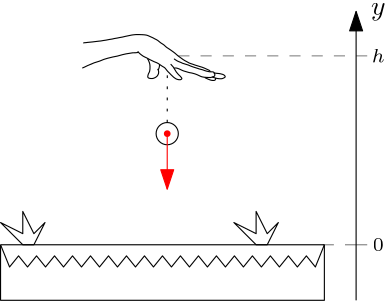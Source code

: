 <?xml version="1.0"?>
<!DOCTYPE ipe SYSTEM "ipe.dtd">
<ipe version="70218" creator="Ipe 7.2.28">
<info created="D:20241001165906" modified="D:20241001170721"/>
<ipestyle name="basic">
<symbol name="arrow/arc(spx)">
<path stroke="sym-stroke" fill="sym-stroke" pen="sym-pen">
0 0 m
-1 0.333 l
-1 -0.333 l
h
</path>
</symbol>
<symbol name="arrow/farc(spx)">
<path stroke="sym-stroke" fill="white" pen="sym-pen">
0 0 m
-1 0.333 l
-1 -0.333 l
h
</path>
</symbol>
<symbol name="arrow/ptarc(spx)">
<path stroke="sym-stroke" fill="sym-stroke" pen="sym-pen">
0 0 m
-1 0.333 l
-0.8 0 l
-1 -0.333 l
h
</path>
</symbol>
<symbol name="arrow/fptarc(spx)">
<path stroke="sym-stroke" fill="white" pen="sym-pen">
0 0 m
-1 0.333 l
-0.8 0 l
-1 -0.333 l
h
</path>
</symbol>
<symbol name="mark/circle(sx)" transformations="translations">
<path fill="sym-stroke">
0.6 0 0 0.6 0 0 e
0.4 0 0 0.4 0 0 e
</path>
</symbol>
<symbol name="mark/disk(sx)" transformations="translations">
<path fill="sym-stroke">
0.6 0 0 0.6 0 0 e
</path>
</symbol>
<symbol name="mark/fdisk(sfx)" transformations="translations">
<group>
<path fill="sym-fill">
0.5 0 0 0.5 0 0 e
</path>
<path fill="sym-stroke" fillrule="eofill">
0.6 0 0 0.6 0 0 e
0.4 0 0 0.4 0 0 e
</path>
</group>
</symbol>
<symbol name="mark/box(sx)" transformations="translations">
<path fill="sym-stroke" fillrule="eofill">
-0.6 -0.6 m
0.6 -0.6 l
0.6 0.6 l
-0.6 0.6 l
h
-0.4 -0.4 m
0.4 -0.4 l
0.4 0.4 l
-0.4 0.4 l
h
</path>
</symbol>
<symbol name="mark/square(sx)" transformations="translations">
<path fill="sym-stroke">
-0.6 -0.6 m
0.6 -0.6 l
0.6 0.6 l
-0.6 0.6 l
h
</path>
</symbol>
<symbol name="mark/fsquare(sfx)" transformations="translations">
<group>
<path fill="sym-fill">
-0.5 -0.5 m
0.5 -0.5 l
0.5 0.5 l
-0.5 0.5 l
h
</path>
<path fill="sym-stroke" fillrule="eofill">
-0.6 -0.6 m
0.6 -0.6 l
0.6 0.6 l
-0.6 0.6 l
h
-0.4 -0.4 m
0.4 -0.4 l
0.4 0.4 l
-0.4 0.4 l
h
</path>
</group>
</symbol>
<symbol name="mark/cross(sx)" transformations="translations">
<group>
<path fill="sym-stroke">
-0.43 -0.57 m
0.57 0.43 l
0.43 0.57 l
-0.57 -0.43 l
h
</path>
<path fill="sym-stroke">
-0.43 0.57 m
0.57 -0.43 l
0.43 -0.57 l
-0.57 0.43 l
h
</path>
</group>
</symbol>
<symbol name="arrow/fnormal(spx)">
<path stroke="sym-stroke" fill="white" pen="sym-pen">
0 0 m
-1 0.333 l
-1 -0.333 l
h
</path>
</symbol>
<symbol name="arrow/pointed(spx)">
<path stroke="sym-stroke" fill="sym-stroke" pen="sym-pen">
0 0 m
-1 0.333 l
-0.8 0 l
-1 -0.333 l
h
</path>
</symbol>
<symbol name="arrow/fpointed(spx)">
<path stroke="sym-stroke" fill="white" pen="sym-pen">
0 0 m
-1 0.333 l
-0.8 0 l
-1 -0.333 l
h
</path>
</symbol>
<symbol name="arrow/linear(spx)">
<path stroke="sym-stroke" pen="sym-pen">
-1 0.333 m
0 0 l
-1 -0.333 l
</path>
</symbol>
<symbol name="arrow/fdouble(spx)">
<path stroke="sym-stroke" fill="white" pen="sym-pen">
0 0 m
-1 0.333 l
-1 -0.333 l
h
-1 0 m
-2 0.333 l
-2 -0.333 l
h
</path>
</symbol>
<symbol name="arrow/double(spx)">
<path stroke="sym-stroke" fill="sym-stroke" pen="sym-pen">
0 0 m
-1 0.333 l
-1 -0.333 l
h
-1 0 m
-2 0.333 l
-2 -0.333 l
h
</path>
</symbol>
<symbol name="arrow/mid-normal(spx)">
<path stroke="sym-stroke" fill="sym-stroke" pen="sym-pen">
0.5 0 m
-0.5 0.333 l
-0.5 -0.333 l
h
</path>
</symbol>
<symbol name="arrow/mid-fnormal(spx)">
<path stroke="sym-stroke" fill="white" pen="sym-pen">
0.5 0 m
-0.5 0.333 l
-0.5 -0.333 l
h
</path>
</symbol>
<symbol name="arrow/mid-pointed(spx)">
<path stroke="sym-stroke" fill="sym-stroke" pen="sym-pen">
0.5 0 m
-0.5 0.333 l
-0.3 0 l
-0.5 -0.333 l
h
</path>
</symbol>
<symbol name="arrow/mid-fpointed(spx)">
<path stroke="sym-stroke" fill="white" pen="sym-pen">
0.5 0 m
-0.5 0.333 l
-0.3 0 l
-0.5 -0.333 l
h
</path>
</symbol>
<symbol name="arrow/mid-double(spx)">
<path stroke="sym-stroke" fill="sym-stroke" pen="sym-pen">
1 0 m
0 0.333 l
0 -0.333 l
h
0 0 m
-1 0.333 l
-1 -0.333 l
h
</path>
</symbol>
<symbol name="arrow/mid-fdouble(spx)">
<path stroke="sym-stroke" fill="white" pen="sym-pen">
1 0 m
0 0.333 l
0 -0.333 l
h
0 0 m
-1 0.333 l
-1 -0.333 l
h
</path>
</symbol>
<anglesize name="22.5 deg" value="22.5"/>
<anglesize name="30 deg" value="30"/>
<anglesize name="45 deg" value="45"/>
<anglesize name="60 deg" value="60"/>
<anglesize name="90 deg" value="90"/>
<arrowsize name="large" value="10"/>
<arrowsize name="small" value="5"/>
<arrowsize name="tiny" value="3"/>
<color name="blue" value="0 0 1"/>
<color name="brown" value="0.647 0.165 0.165"/>
<color name="darkblue" value="0 0 0.545"/>
<color name="darkcyan" value="0 0.545 0.545"/>
<color name="darkgray" value="0.663"/>
<color name="darkgreen" value="0 0.392 0"/>
<color name="darkmagenta" value="0.545 0 0.545"/>
<color name="darkorange" value="1 0.549 0"/>
<color name="darkred" value="0.545 0 0"/>
<color name="gold" value="1 0.843 0"/>
<color name="gray" value="0.745"/>
<color name="green" value="0 1 0"/>
<color name="lightblue" value="0.678 0.847 0.902"/>
<color name="lightcyan" value="0.878 1 1"/>
<color name="lightgray" value="0.827"/>
<color name="lightgreen" value="0.565 0.933 0.565"/>
<color name="lightyellow" value="1 1 0.878"/>
<color name="navy" value="0 0 0.502"/>
<color name="orange" value="1 0.647 0"/>
<color name="pink" value="1 0.753 0.796"/>
<color name="purple" value="0.627 0.125 0.941"/>
<color name="red" value="1 0 0"/>
<color name="seagreen" value="0.18 0.545 0.341"/>
<color name="turquoise" value="0.251 0.878 0.816"/>
<color name="violet" value="0.933 0.51 0.933"/>
<color name="yellow" value="1 1 0"/>
<dashstyle name="dash dot dotted" value="[4 2 1 2 1 2] 0"/>
<dashstyle name="dash dotted" value="[4 2 1 2] 0"/>
<dashstyle name="dashed" value="[4] 0"/>
<dashstyle name="dotted" value="[1 3] 0"/>
<gridsize name="10 pts (~3.5 mm)" value="10"/>
<gridsize name="14 pts (~5 mm)" value="14"/>
<gridsize name="16 pts (~6 mm)" value="16"/>
<gridsize name="20 pts (~7 mm)" value="20"/>
<gridsize name="28 pts (~10 mm)" value="28"/>
<gridsize name="32 pts (~12 mm)" value="32"/>
<gridsize name="4 pts" value="4"/>
<gridsize name="56 pts (~20 mm)" value="56"/>
<gridsize name="8 pts (~3 mm)" value="8"/>
<opacity name="10%" value="0.1"/>
<opacity name="30%" value="0.3"/>
<opacity name="50%" value="0.5"/>
<opacity name="75%" value="0.75"/>
<pen name="fat" value="1.2"/>
<pen name="heavier" value="0.8"/>
<pen name="ultrafat" value="2"/>
<symbolsize name="large" value="5"/>
<symbolsize name="small" value="2"/>
<symbolsize name="tiny" value="1.1"/>
<textsize name="Huge" value="\Huge"/>
<textsize name="LARGE" value="\LARGE"/>
<textsize name="Large" value="\Large"/>
<textsize name="footnote" value="\footnotesize"/>
<textsize name="huge" value="\huge"/>
<textsize name="large" value="\large"/>
<textsize name="script" value="\scriptsize"/>
<textsize name="small" value="\small"/>
<textsize name="tiny" value="\tiny"/>
<textstyle name="center" begin="\begin{center}" end="\end{center}"/>
<textstyle name="item" begin="\begin{itemize}\item{}" end="\end{itemize}"/>
<textstyle name="itemize" begin="\begin{itemize}" end="\end{itemize}"/>
<tiling name="falling" angle="-60" step="4" width="1"/>
<tiling name="rising" angle="30" step="4" width="1"/>
</ipestyle>
<page>
<layer name="alpha"/>
<view layers="alpha" active="alpha"/>
<path layer="alpha" stroke="0.502" dash="dashed">
304 740 m
368 740 l
</path>
<path stroke="0.502" dash="dashed">
356 672 m
368 672 l
</path>
<path matrix="0.809524 0 0 1 45.7143 0" stroke="0">
240 672 m
384 672 l
</path>
<path matrix="0.809524 0 0 1 45.7143 0" stroke="0">
240 672 m
244 664 l
248 668 l
252 664 l
256 668 l
260 664 l
264 668 l
268 664 l
272 668 l
276 664 l
280 668 l
284 664 l
288 668 l
292 664 l
296 668 l
300 664 l
304 668 l
308 664 l
312 668 l
316 664 l
320 668 l
324 664 l
328 668 l
332 664 l
336 668 l
340 664 l
344 668 l
348 664 l
352 668 l
356 664 l
360 668 l
364 664 l
368 668 l
372 664 l
376 668 l
380 664 l
384 672 l
</path>
<path matrix="0.809524 0 0 1 45.7143 0" stroke="0">
240 672 m
240 652 l
384 652 l
384 672 l
</path>
<path stroke="0">
248 672 m
240 680 l
248 676 l
248 684 l
252 676 l
256 680 l
252 672 l
h
</path>
<path matrix="1 0 0 1 84 0" stroke="0">
248 672 m
240 680 l
248 676 l
248 684 l
252 676 l
256 680 l
252 672 l
h
</path>
<path matrix="1 0 0 1 -32 284" stroke="0" cap="1" join="1">
301.556 451.669 m
302.214 451.956 l
303.384 452.523 l
305.688 453.493 l
307.66 454.114 l
309.182 454.732 l
310.551 455.145 l
312.4 455.596 l
314.054 455.924 l
315.873 456.427 l
317.175 456.72 l
319.518 457.097 l
320.634 457.123 l
321.423 457.214 l
321.494 457.251 l
321.522 457.31 l
</path>
<path matrix="1 0 0 1 -32 284" stroke="0" cap="1" join="1">
321.501 457.49 m
321.486 457.49 l
321.501 457.453 l
321.689 457.23 l
322.209 456.739 l
322.689 456.356 l
323.321 455.905 l
323.905 455.596 l
324.595 455.274 l
325.68 454.681 l
327.29 453.901 l
328.079 453.592 l
328.666 453.307 l
330.153 452.302 l
331.003 451.797 l
331.304 451.509 l
331.938 450.7 l
332.279 450.303 l
332.652 449.949 l
333.363 449.209 l
334.31 448.314 l
334.967 447.845 l
335.252 447.689 l
335.483 447.592 l
335.761 447.505 l
336.172 447.425 l
336.66 447.403 l
336.83 447.454 l
337.076 447.566 l
337.19 447.683 l
337.257 447.789 l
337.257 447.915 l
337.14 448.129 l
336.709 448.653 l
336.056 449.259 l
335.351 450.096 l
335.241 450.241 l
334.32 451.757 l
334.086 452.105 l
333.648 452.57 l
333.357 452.924 l
333.352 452.888 l
</path>
<path matrix="1 0 0 1 -32 284" stroke="0" cap="1" join="1">
334.589 451.598 m
334.792 451.635 l
335.208 451.635 l
335.635 451.534 l
336.243 451.329 l
337.35 450.801 l
337.887 450.581 l
339.705 450.046 l
340.074 449.959 l
340.818 449.83 l
341.661 449.61 l
342.133 449.462 l
342.834 449.191 l
343.969 448.66 l
344.314 448.523 l
344.553 448.451 l
345.288 448.314 l
346.349 448.237 l
347.572 448.202 l
347.846 448.263 l
348.312 448.43 l
348.804 448.556 l
349.045 448.782 l
349.134 449.04 l
349.145 449.317 l
348.925 449.845 l
348.728 450.113 l
348.547 450.21 l
348.398 450.243 l
347.27 450.27 l
346.263 450.481 l
345.659 450.649 l
344.641 451.015 l
343.457 451.309 l
343.194 451.415 l
341.365 451.996 l
340.391 452.347 l
339.601 452.693 l
337.481 453.353 l
337.011 453.589 l
336.026 453.984 l
335.624 454.172 l
335.318 454.352 l
334.568 454.856 l
334.645 454.783 l
</path>
<path matrix="1 0 0 1 -32 284" stroke="0" cap="1" join="1">
348.326 448.343 m
349.124 448.085 l
349.962 447.868 l
350.74 447.771 l
351.473 447.761 l
351.868 447.832 l
352.301 448.017 l
352.7 448.227 l
352.788 448.321 l
352.842 448.421 l
352.859 448.62 l
352.82 448.711 l
352.575 448.997 l
352.288 449.202 l
351.928 449.347 l
351.217 449.54 l
350.73 449.629 l
349.645 449.737 l
348.928 449.85 l
348.928 449.743 l
</path>
<path matrix="1 0 0 1 -32 284" stroke="0" cap="1" join="1">
345.664 448.127 m
345.675 448.104 l
345.835 448.027 l
346.755 447.607 l
347.374 447.362 l
347.794 447.233 l
348.309 447.153 l
348.828 447.142 l
349.163 447.268 l
349.305 447.387 l
349.404 447.543 l
349.415 447.823 l
349.432 447.858 l
349.393 447.858 l
</path>
<path matrix="1 0 0 1 -32 284" stroke="0" cap="1" join="1">
347.466 450.413 m
347.313 450.618 l
347.143 450.771 l
347.005 450.854 l
345.397 451.589 l
344.559 451.913 l
342.134 452.654 l
341.017 453.048 l
340.452 453.223 l
339.834 453.468 l
338.866 454.013 l
338.508 454.19 l
337.676 454.7 l
336.314 455.694 l
335.816 456.065 l
334.764 456.984 l
334.249 457.381 l
333.154 458.16 l
331.867 459.004 l
331.441 459.35 l
330.917 459.85 l
330.559 460.118 l
329.624 460.713 l
328.611 461.539 l
328.074 461.861 l
327.352 462.216 l
327.095 462.374 l
326.733 462.554 l
325.119 463.277 l
324.653 463.433 l
324.451 463.479 l
323.914 463.562 l
323.323 463.61 l
321.724 463.677 l
320.935 463.674 l
320.398 463.639 l
319.594 463.548 l
319.15 463.482 l
316.846 463.005 l
315.922 462.78 l
314.717 462.565 l
314.049 462.423 l
313.025 462.253 l
312.171 462.058 l
311.234 461.913 l
309.943 461.664 l
308.983 461.523 l
308.108 461.368 l
307.326 461.292 l
304.933 461.002 l
303.369 460.854 l
302.726 460.766 l
302.185 460.728 l
301.911 460.663 l
</path>
<path matrix="1 0 0 1 -32 284" stroke="0" cap="1" join="1">
324.924 454.893 m
324.963 454.897 l
325.023 454.833 l
325.133 454.626 l
325.325 454.202 l
325.592 453.506 l
325.73 452.979 l
325.802 452.296 l
325.791 451.301 l
325.67 450.477 l
325.543 450.139 l
325.248 449.55 l
325.159 449.325 l
325.006 448.712 l
325.002 448.393 l
325.045 448.291 l
325.138 448.162 l
325.329 448.011 l
325.67 447.908 l
326.112 447.843 l
326.72 447.848 l
327.054 447.928 l
327.52 448.119 l
327.849 448.296 l
328.199 448.559 l
328.44 448.804 l
328.6 449.054 l
328.768 449.398 l
328.878 449.723 l
328.906 449.915 l
328.906 450.391 l
328.835 450.692 l
328.653 451.157 l
328.643 451.067 l
</path>
<path matrix="1 0 0 1 -32 284" stroke="0" cap="1" join="1">
328.81 451.046 m
328.937 451.326 l
329.09 451.784 l
329.179 452.187 l
329.243 452.783 l
329.25 452.689 l
</path>
<path stroke="0">
4 0 0 4 300 712 e
</path>
<path stroke="0" dash="dotted">
300 716 m
300.032 734.408 l
</path>
<use name="mark/disk(sx)" pos="300 712" size="small" stroke="1 0 0"/>
<path stroke="1 0 0" arrow="normal/normal">
300 712 m
300 692 l
</path>
<text transformations="translations" pos="376 756" stroke="0" type="label" width="5.242" height="4.297" depth="1.93" halign="center" valign="center" style="math">y</text>
<path stroke="0.502" dash="dashed">
368 740 m
372 740 l
</path>
<path stroke="0.502" dash="dashed">
368 672 m
372 672 l
</path>
<path stroke="0" arrow="normal/normal">
368 652 m
368 756 l
</path>
<text matrix="1 0 0 1 0 -16" transformations="translations" pos="376 756" stroke="0" type="label" width="4.664" height="4.843" depth="0" halign="center" valign="center" size="script" style="math">h</text>
<text matrix="1 0 0 1 0 -84" transformations="translations" pos="376 756" stroke="0" type="label" width="3.971" height="4.494" depth="0" halign="center" valign="center" size="script" style="math">0</text>
</page>
</ipe>

